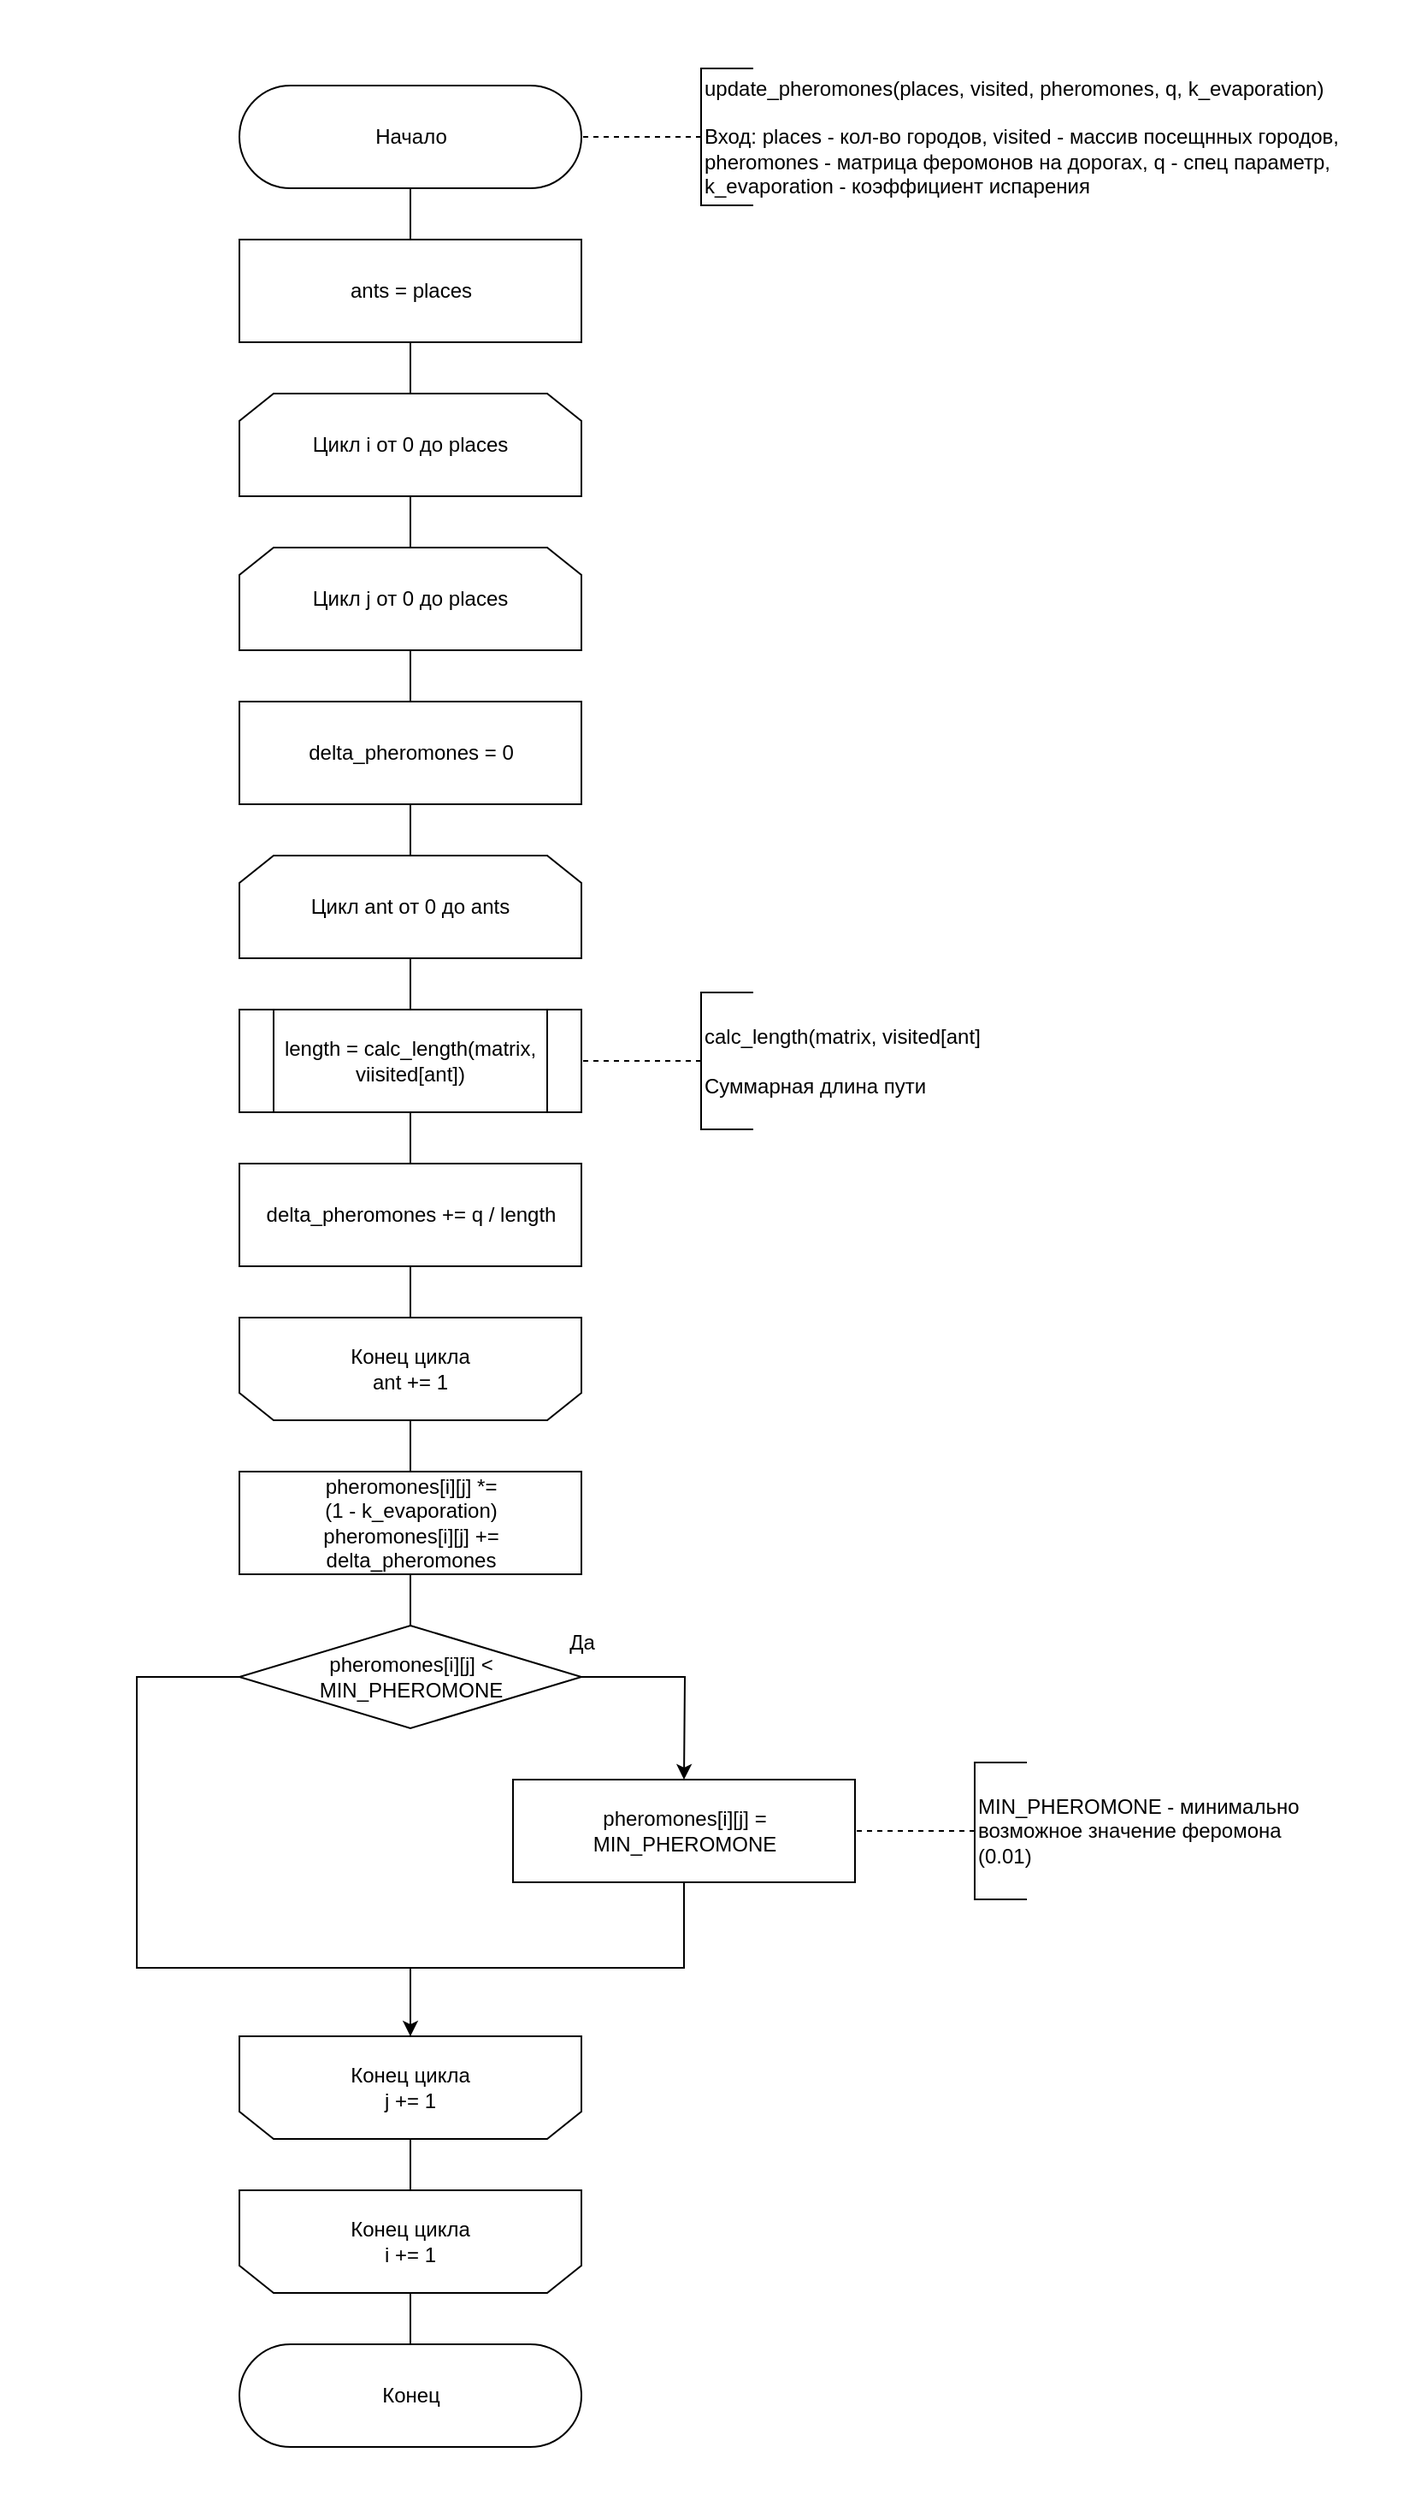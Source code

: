 <mxfile>
    <diagram id="QM2p47kPDZQZnexqTIiv" name="Страница 1">
        <mxGraphModel dx="2020" dy="1440" grid="0" gridSize="10" guides="1" tooltips="1" connect="1" arrows="1" fold="1" page="1" pageScale="1" pageWidth="1654" pageHeight="2336" math="0" shadow="0">
            <root>
                <mxCell id="0"/>
                <mxCell id="1" parent="0"/>
                <mxCell id="197" style="edgeStyle=none;html=1;exitX=0.5;exitY=0.5;exitDx=0;exitDy=30;exitPerimeter=0;entryX=0.5;entryY=0;entryDx=0;entryDy=0;endArrow=none;endFill=0;" parent="1" source="3" target="167" edge="1">
                    <mxGeometry relative="1" as="geometry"/>
                </mxCell>
                <mxCell id="3" value="Начало" style="html=1;dashed=0;whitespace=wrap;shape=mxgraph.dfd.start" parent="1" vertex="1">
                    <mxGeometry x="860" y="120" width="200" height="60" as="geometry"/>
                </mxCell>
                <mxCell id="6" value="" style="edgeStyle=orthogonalEdgeStyle;rounded=0;orthogonalLoop=1;jettySize=auto;html=1;endArrow=none;endFill=0;dashed=1;" parent="1" source="7" target="3" edge="1">
                    <mxGeometry relative="1" as="geometry"/>
                </mxCell>
                <mxCell id="7" value="update_pheromones(places, visited, pheromones, q, k_evaporation)&lt;br&gt;&lt;br&gt;Вход: places - кол-во городов, visited - массив посещнных городов,&lt;br&gt;pheromones - матрица феромонов на дорогах, q - спец параметр,&lt;br&gt;k_evaporation - коэффициент испарения" style="html=1;dashed=0;whitespace=wrap;shape=partialRectangle;right=0;align=left;" parent="1" vertex="1">
                    <mxGeometry x="1130" y="110" width="30" height="80" as="geometry"/>
                </mxCell>
                <mxCell id="198" style="edgeStyle=none;html=1;exitX=0.5;exitY=1;exitDx=0;exitDy=0;entryX=0.5;entryY=0;entryDx=0;entryDy=0;endArrow=none;endFill=0;" parent="1" source="167" target="181" edge="1">
                    <mxGeometry relative="1" as="geometry"/>
                </mxCell>
                <mxCell id="167" value="ants = places" style="html=1;dashed=0;whitespace=wrap;" parent="1" vertex="1">
                    <mxGeometry x="860" y="210" width="200" height="60" as="geometry"/>
                </mxCell>
                <mxCell id="241" style="edgeStyle=orthogonalEdgeStyle;html=1;exitX=0.5;exitY=1;exitDx=0;exitDy=0;entryX=0.5;entryY=0;entryDx=0;entryDy=0;rounded=0;endArrow=none;endFill=0;" parent="1" source="181" target="227" edge="1">
                    <mxGeometry relative="1" as="geometry"/>
                </mxCell>
                <mxCell id="181" value="Цикл i от 0 до places" style="shape=loopLimit;whiteSpace=wrap;html=1;direction=east" parent="1" vertex="1">
                    <mxGeometry x="860" y="300" width="200" height="60" as="geometry"/>
                </mxCell>
                <mxCell id="199" style="edgeStyle=orthogonalEdgeStyle;rounded=0;orthogonalLoop=1;jettySize=auto;html=1;exitX=1;exitY=0.5;exitDx=0;exitDy=0;endArrow=classic;endFill=1;" parent="1" source="201" edge="1">
                    <mxGeometry relative="1" as="geometry">
                        <mxPoint x="1120" y="1110" as="targetPoint"/>
                    </mxGeometry>
                </mxCell>
                <mxCell id="256" value="" style="edgeStyle=orthogonalEdgeStyle;rounded=0;html=1;endArrow=none;endFill=0;" parent="1" source="201" target="238" edge="1">
                    <mxGeometry relative="1" as="geometry"/>
                </mxCell>
                <mxCell id="201" value="pheromones[i][j] &amp;lt;&lt;br&gt;MIN_PHEROMONE" style="shape=rhombus;html=1;dashed=0;whitespace=wrap;perimeter=rhombusPerimeter;" parent="1" vertex="1">
                    <mxGeometry x="860" y="1020" width="200" height="60" as="geometry"/>
                </mxCell>
                <mxCell id="202" value="Да" style="text;html=1;align=center;verticalAlign=middle;resizable=0;points=[];autosize=1;strokeColor=none;" parent="1" vertex="1">
                    <mxGeometry x="1045" y="1020" width="30" height="20" as="geometry"/>
                </mxCell>
                <mxCell id="203" value="pheromones[i][j] =&lt;br&gt;MIN_PHEROMONE" style="html=1;dashed=0;whitespace=wrap;" parent="1" vertex="1">
                    <mxGeometry x="1020" y="1110" width="200" height="60" as="geometry"/>
                </mxCell>
                <mxCell id="213" style="edgeStyle=orthogonalEdgeStyle;rounded=0;html=1;exitX=0.5;exitY=1;exitDx=0;exitDy=0;entryX=0.5;entryY=1;entryDx=0;entryDy=0;endArrow=classic;endFill=1;" parent="1" source="203" target="212" edge="1">
                    <mxGeometry relative="1" as="geometry">
                        <Array as="points">
                            <mxPoint x="1120" y="1220"/>
                            <mxPoint x="960" y="1220"/>
                        </Array>
                        <mxPoint x="1120" y="1260" as="sourcePoint"/>
                    </mxGeometry>
                </mxCell>
                <mxCell id="214" style="edgeStyle=orthogonalEdgeStyle;rounded=0;html=1;exitX=0;exitY=0.5;exitDx=0;exitDy=0;endArrow=none;endFill=0;" parent="1" source="201" edge="1">
                    <mxGeometry relative="1" as="geometry">
                        <mxPoint x="960" y="1290" as="targetPoint"/>
                        <Array as="points">
                            <mxPoint x="800" y="1050"/>
                            <mxPoint x="800" y="1220"/>
                            <mxPoint x="960" y="1220"/>
                        </Array>
                        <mxPoint x="800" y="1170" as="sourcePoint"/>
                    </mxGeometry>
                </mxCell>
                <mxCell id="257" style="edgeStyle=orthogonalEdgeStyle;rounded=0;html=1;exitX=0.5;exitY=0;exitDx=0;exitDy=0;entryX=0.5;entryY=1;entryDx=0;entryDy=0;endArrow=none;endFill=0;" parent="1" source="212" target="221" edge="1">
                    <mxGeometry relative="1" as="geometry"/>
                </mxCell>
                <mxCell id="212" value="Конец цикла&lt;br&gt;j += 1" style="shape=loopLimit;whiteSpace=wrap;html=1;strokeWidth=1;direction=west;" parent="1" vertex="1">
                    <mxGeometry x="860" y="1260" width="200" height="60" as="geometry"/>
                </mxCell>
                <mxCell id="215" value="Конец" style="html=1;dashed=0;whitespace=wrap;shape=mxgraph.dfd.start" parent="1" vertex="1">
                    <mxGeometry x="860" y="1440" width="200" height="60" as="geometry"/>
                </mxCell>
                <mxCell id="226" style="edgeStyle=orthogonalEdgeStyle;rounded=0;html=1;exitX=0.5;exitY=0;exitDx=0;exitDy=0;entryX=0.5;entryY=0.5;entryDx=0;entryDy=-30;entryPerimeter=0;endArrow=none;endFill=0;" parent="1" source="221" target="215" edge="1">
                    <mxGeometry relative="1" as="geometry"/>
                </mxCell>
                <mxCell id="221" value="Конец цикла&lt;br&gt;i += 1" style="shape=loopLimit;whiteSpace=wrap;html=1;strokeWidth=1;direction=west;" parent="1" vertex="1">
                    <mxGeometry x="860" y="1350" width="200" height="60" as="geometry"/>
                </mxCell>
                <mxCell id="248" style="edgeStyle=orthogonalEdgeStyle;rounded=0;html=1;exitX=0.5;exitY=1;exitDx=0;exitDy=0;entryX=0.5;entryY=0;entryDx=0;entryDy=0;endArrow=none;endFill=0;" parent="1" source="227" target="228" edge="1">
                    <mxGeometry relative="1" as="geometry"/>
                </mxCell>
                <mxCell id="227" value="Цикл j от 0 до places" style="shape=loopLimit;whiteSpace=wrap;html=1;direction=east" parent="1" vertex="1">
                    <mxGeometry x="860" y="390" width="200" height="60" as="geometry"/>
                </mxCell>
                <mxCell id="249" style="edgeStyle=orthogonalEdgeStyle;rounded=0;html=1;exitX=0.5;exitY=1;exitDx=0;exitDy=0;entryX=0.5;entryY=0;entryDx=0;entryDy=0;endArrow=none;endFill=0;" parent="1" source="228" target="229" edge="1">
                    <mxGeometry relative="1" as="geometry"/>
                </mxCell>
                <mxCell id="228" value="delta_pheromones = 0" style="html=1;dashed=0;whitespace=wrap;" parent="1" vertex="1">
                    <mxGeometry x="860" y="480" width="200" height="60" as="geometry"/>
                </mxCell>
                <mxCell id="250" style="edgeStyle=orthogonalEdgeStyle;rounded=0;html=1;exitX=0.5;exitY=1;exitDx=0;exitDy=0;entryX=0.5;entryY=0;entryDx=0;entryDy=0;endArrow=none;endFill=0;" parent="1" source="229" target="230" edge="1">
                    <mxGeometry relative="1" as="geometry"/>
                </mxCell>
                <mxCell id="229" value="Цикл ant от 0 до ants" style="shape=loopLimit;whiteSpace=wrap;html=1;direction=east" parent="1" vertex="1">
                    <mxGeometry x="860" y="570" width="200" height="60" as="geometry"/>
                </mxCell>
                <mxCell id="251" style="edgeStyle=orthogonalEdgeStyle;rounded=0;html=1;exitX=0.5;exitY=1;exitDx=0;exitDy=0;entryX=0.5;entryY=0;entryDx=0;entryDy=0;endArrow=none;endFill=0;" parent="1" source="230" target="231" edge="1">
                    <mxGeometry relative="1" as="geometry"/>
                </mxCell>
                <mxCell id="230" value="length = calc_length(matrix, viisited[ant])" style="shape=process;whiteSpace=wrap;html=1;backgroundOutline=1;" parent="1" vertex="1">
                    <mxGeometry x="860" y="660" width="200" height="60" as="geometry"/>
                </mxCell>
                <mxCell id="252" style="edgeStyle=orthogonalEdgeStyle;rounded=0;html=1;exitX=0.5;exitY=1;exitDx=0;exitDy=0;entryX=0.5;entryY=1;entryDx=0;entryDy=0;endArrow=none;endFill=0;" parent="1" source="231" target="237" edge="1">
                    <mxGeometry relative="1" as="geometry"/>
                </mxCell>
                <mxCell id="231" value="delta_pheromones += q / length" style="html=1;dashed=0;whitespace=wrap;" parent="1" vertex="1">
                    <mxGeometry x="860" y="750" width="200" height="60" as="geometry"/>
                </mxCell>
                <mxCell id="235" value="calc_length(matrix, visited[ant]&lt;br&gt;&lt;br&gt;Суммарная длина пути" style="html=1;dashed=0;whitespace=wrap;shape=partialRectangle;right=0;align=left;" parent="1" vertex="1">
                    <mxGeometry x="1130" y="650" width="30" height="80" as="geometry"/>
                </mxCell>
                <mxCell id="236" value="" style="edgeStyle=orthogonalEdgeStyle;rounded=0;orthogonalLoop=1;jettySize=auto;html=1;endArrow=none;endFill=0;dashed=1;entryX=1;entryY=0.5;entryDx=0;entryDy=0;" parent="1" source="235" edge="1">
                    <mxGeometry relative="1" as="geometry">
                        <mxPoint x="1060" y="690" as="targetPoint"/>
                    </mxGeometry>
                </mxCell>
                <mxCell id="253" style="edgeStyle=orthogonalEdgeStyle;rounded=0;html=1;exitX=0.5;exitY=0;exitDx=0;exitDy=0;entryX=0.5;entryY=0;entryDx=0;entryDy=0;endArrow=none;endFill=0;" parent="1" source="237" target="238" edge="1">
                    <mxGeometry relative="1" as="geometry"/>
                </mxCell>
                <mxCell id="237" value="Конец цикла&lt;br&gt;ant += 1" style="shape=loopLimit;whiteSpace=wrap;html=1;strokeWidth=1;direction=west;" parent="1" vertex="1">
                    <mxGeometry x="860" y="840" width="200" height="60" as="geometry"/>
                </mxCell>
                <mxCell id="255" style="edgeStyle=orthogonalEdgeStyle;rounded=0;html=1;exitX=0.5;exitY=1;exitDx=0;exitDy=0;entryX=0.5;entryY=0;entryDx=0;entryDy=0;endArrow=none;endFill=0;" parent="1" source="238" target="201" edge="1">
                    <mxGeometry relative="1" as="geometry"/>
                </mxCell>
                <mxCell id="238" value="pheromones[i][j] *= &lt;br&gt;(1 -&amp;nbsp;&lt;span style=&quot;text-align: left&quot;&gt;k_evaporation)&lt;br&gt;&lt;/span&gt;pheromones[i][j] += &lt;br&gt;delta_pheromones&lt;span style=&quot;text-align: left&quot;&gt;&lt;br&gt;&lt;/span&gt;" style="html=1;dashed=0;whitespace=wrap;" parent="1" vertex="1">
                    <mxGeometry x="860" y="930" width="200" height="60" as="geometry"/>
                </mxCell>
                <mxCell id="239" value="MIN_PHEROMONE - минимально&lt;br&gt;возможное значение феромона&lt;br&gt;(0.01)" style="html=1;dashed=0;whitespace=wrap;shape=partialRectangle;right=0;align=left;" parent="1" vertex="1">
                    <mxGeometry x="1290" y="1100" width="30" height="80" as="geometry"/>
                </mxCell>
                <mxCell id="240" value="" style="edgeStyle=orthogonalEdgeStyle;rounded=0;orthogonalLoop=1;jettySize=auto;html=1;endArrow=none;endFill=0;dashed=1;entryX=1;entryY=0.5;entryDx=0;entryDy=0;" parent="1" source="239" edge="1">
                    <mxGeometry relative="1" as="geometry">
                        <mxPoint x="1220" y="1140" as="targetPoint"/>
                    </mxGeometry>
                </mxCell>
                <mxCell id="258" value="" style="whiteSpace=wrap;html=1;fillColor=none;strokeColor=none;" vertex="1" parent="1">
                    <mxGeometry x="720" y="70" width="830" height="1460" as="geometry"/>
                </mxCell>
            </root>
        </mxGraphModel>
    </diagram>
</mxfile>